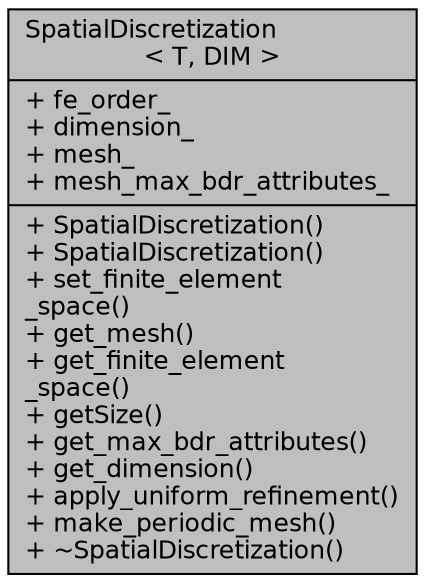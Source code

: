 digraph "SpatialDiscretization&lt; T, DIM &gt;"
{
  bgcolor="transparent";
  edge [fontname="Helvetica",fontsize="12",labelfontname="Helvetica",labelfontsize="12"];
  node [fontname="Helvetica",fontsize="12",shape=record];
  Node1 [label="{SpatialDiscretization\l\< T, DIM \>\n|+ fe_order_\l+ dimension_\l+ mesh_\l+ mesh_max_bdr_attributes_\l|+ SpatialDiscretization()\l+ SpatialDiscretization()\l+ set_finite_element\l_space()\l+ get_mesh()\l+ get_finite_element\l_space()\l+ getSize()\l+ get_max_bdr_attributes()\l+ get_dimension()\l+ apply_uniform_refinement()\l+ make_periodic_mesh()\l+ ~SpatialDiscretization()\l}",height=0.2,width=0.4,color="black", fillcolor="grey75", style="filled", fontcolor="black"];
}
